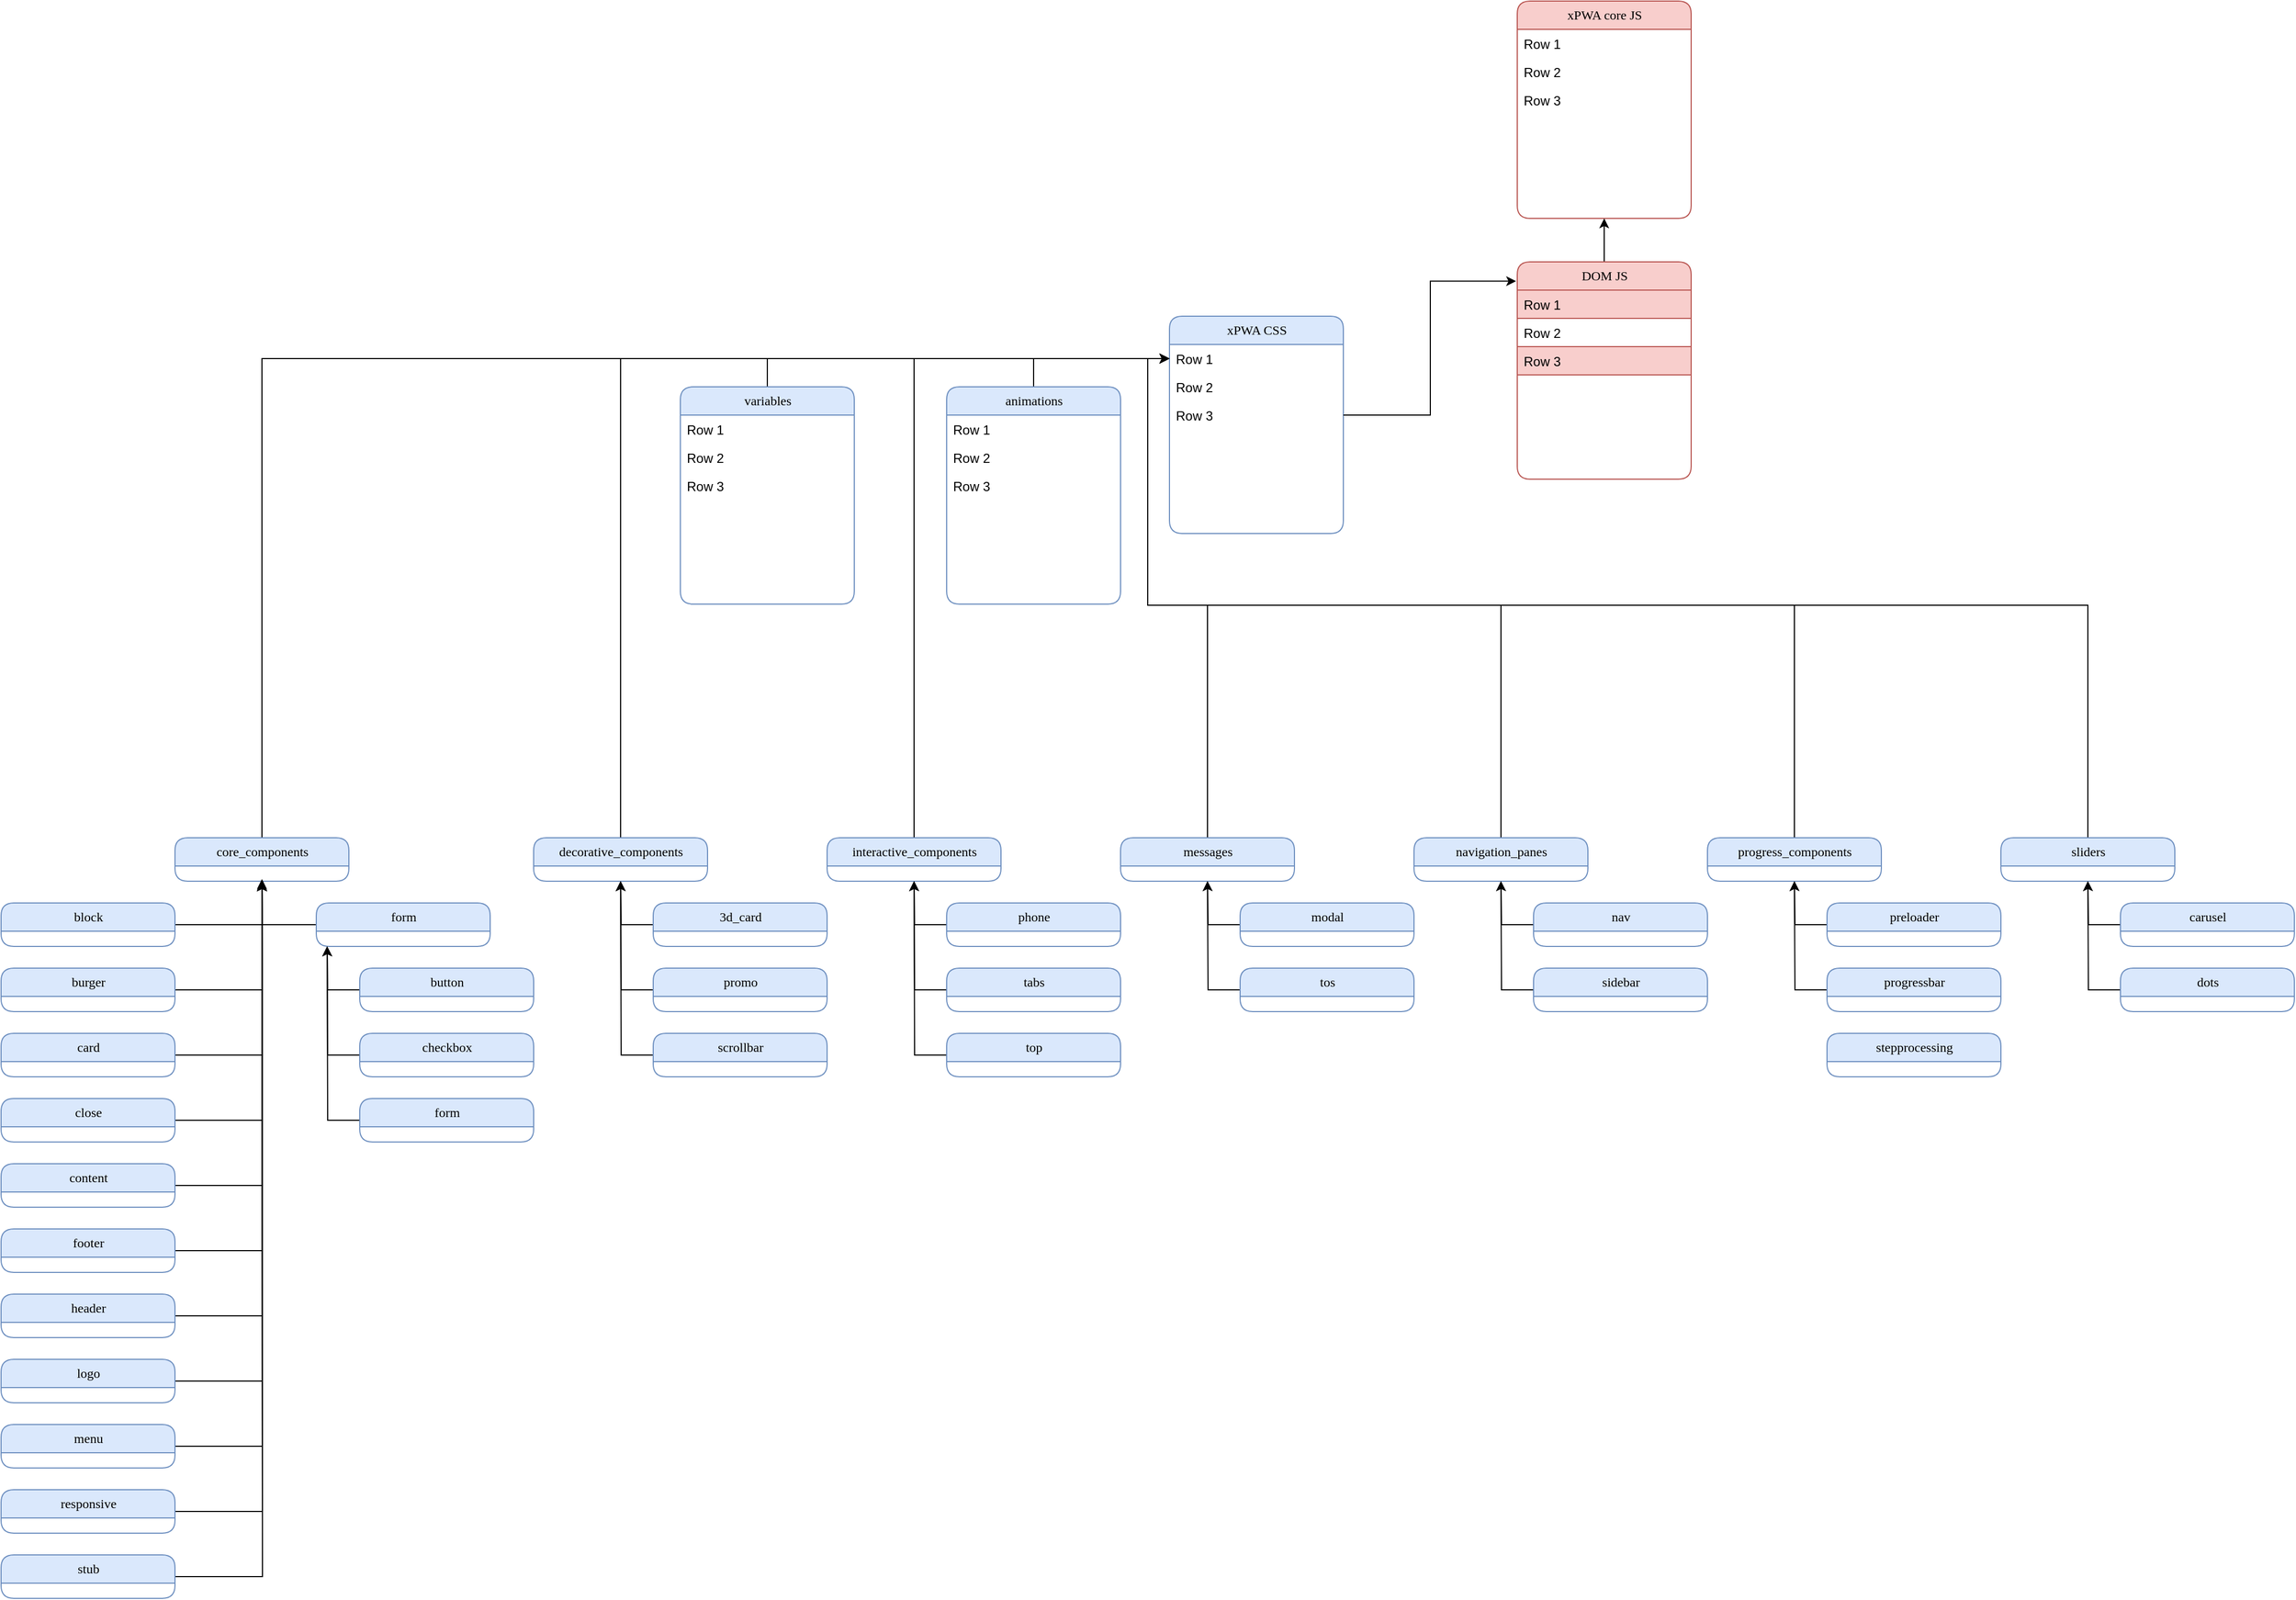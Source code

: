 <mxfile version="22.1.11" type="device">
  <diagram name="Page-1" id="b520641d-4fe3-3701-9064-5fc419738815">
    <mxGraphModel dx="2835" dy="951" grid="1" gridSize="10" guides="1" tooltips="1" connect="1" arrows="1" fold="1" page="1" pageScale="1" pageWidth="1100" pageHeight="850" background="none" math="0" shadow="0">
      <root>
        <mxCell id="0" />
        <mxCell id="1" parent="0" />
        <mxCell id="21ea969265ad0168-6" value="xPWA core JS" style="swimlane;html=1;fontStyle=0;childLayout=stackLayout;horizontal=1;startSize=26;fillColor=#f8cecc;horizontalStack=0;resizeParent=1;resizeLast=0;collapsible=1;marginBottom=0;swimlaneFillColor=#ffffff;align=center;rounded=1;shadow=0;comic=0;labelBackgroundColor=none;strokeWidth=1;fontFamily=Verdana;fontSize=12;strokeColor=#b85450;" parent="1" vertex="1">
          <mxGeometry x="600" y="70" width="160" height="200" as="geometry">
            <mxRectangle x="590" y="80" width="120" height="30" as="alternateBounds" />
          </mxGeometry>
        </mxCell>
        <mxCell id="21ea969265ad0168-7" value="Row 1" style="text;html=1;strokeColor=none;fillColor=none;spacingLeft=4;spacingRight=4;whiteSpace=wrap;overflow=hidden;rotatable=0;points=[[0,0.5],[1,0.5]];portConstraint=eastwest;" parent="21ea969265ad0168-6" vertex="1">
          <mxGeometry y="26" width="160" height="26" as="geometry" />
        </mxCell>
        <mxCell id="21ea969265ad0168-8" value="Row 2" style="text;html=1;strokeColor=none;fillColor=none;spacingLeft=4;spacingRight=4;whiteSpace=wrap;overflow=hidden;rotatable=0;points=[[0,0.5],[1,0.5]];portConstraint=eastwest;" parent="21ea969265ad0168-6" vertex="1">
          <mxGeometry y="52" width="160" height="26" as="geometry" />
        </mxCell>
        <mxCell id="21ea969265ad0168-9" value="Row 3" style="text;html=1;strokeColor=none;fillColor=none;spacingLeft=4;spacingRight=4;whiteSpace=wrap;overflow=hidden;rotatable=0;points=[[0,0.5],[1,0.5]];portConstraint=eastwest;" parent="21ea969265ad0168-6" vertex="1">
          <mxGeometry y="78" width="160" height="26" as="geometry" />
        </mxCell>
        <mxCell id="uAturgMMtawGqdtYBLZs-5" style="edgeStyle=orthogonalEdgeStyle;rounded=0;orthogonalLoop=1;jettySize=auto;html=1;entryX=0.5;entryY=1;entryDx=0;entryDy=0;" edge="1" parent="1" source="uAturgMMtawGqdtYBLZs-1" target="21ea969265ad0168-6">
          <mxGeometry relative="1" as="geometry" />
        </mxCell>
        <mxCell id="uAturgMMtawGqdtYBLZs-1" value="DOM JS" style="swimlane;html=1;fontStyle=0;childLayout=stackLayout;horizontal=1;startSize=26;fillColor=#f8cecc;horizontalStack=0;resizeParent=1;resizeLast=0;collapsible=1;marginBottom=0;swimlaneFillColor=#ffffff;align=center;rounded=1;shadow=0;comic=0;labelBackgroundColor=none;strokeWidth=1;fontFamily=Verdana;fontSize=12;strokeColor=#b85450;" vertex="1" parent="1">
          <mxGeometry x="600" y="310" width="160" height="200" as="geometry">
            <mxRectangle x="590" y="80" width="120" height="30" as="alternateBounds" />
          </mxGeometry>
        </mxCell>
        <mxCell id="uAturgMMtawGqdtYBLZs-2" value="Row 1" style="text;html=1;strokeColor=#b85450;fillColor=#f8cecc;spacingLeft=4;spacingRight=4;whiteSpace=wrap;overflow=hidden;rotatable=0;points=[[0,0.5],[1,0.5]];portConstraint=eastwest;" vertex="1" parent="uAturgMMtawGqdtYBLZs-1">
          <mxGeometry y="26" width="160" height="26" as="geometry" />
        </mxCell>
        <mxCell id="uAturgMMtawGqdtYBLZs-3" value="Row 2" style="text;html=1;strokeColor=none;fillColor=none;spacingLeft=4;spacingRight=4;whiteSpace=wrap;overflow=hidden;rotatable=0;points=[[0,0.5],[1,0.5]];portConstraint=eastwest;" vertex="1" parent="uAturgMMtawGqdtYBLZs-1">
          <mxGeometry y="52" width="160" height="26" as="geometry" />
        </mxCell>
        <mxCell id="uAturgMMtawGqdtYBLZs-4" value="Row 3" style="text;html=1;strokeColor=#b85450;fillColor=#f8cecc;spacingLeft=4;spacingRight=4;whiteSpace=wrap;overflow=hidden;rotatable=0;points=[[0,0.5],[1,0.5]];portConstraint=eastwest;" vertex="1" parent="uAturgMMtawGqdtYBLZs-1">
          <mxGeometry y="78" width="160" height="26" as="geometry" />
        </mxCell>
        <mxCell id="uAturgMMtawGqdtYBLZs-6" value="xPWA CSS" style="swimlane;html=1;fontStyle=0;childLayout=stackLayout;horizontal=1;startSize=26;fillColor=#dae8fc;horizontalStack=0;resizeParent=1;resizeLast=0;collapsible=1;marginBottom=0;swimlaneFillColor=#ffffff;align=center;rounded=1;shadow=0;comic=0;labelBackgroundColor=none;strokeWidth=1;fontFamily=Verdana;fontSize=12;strokeColor=#6c8ebf;" vertex="1" parent="1">
          <mxGeometry x="280" y="360" width="160" height="200" as="geometry">
            <mxRectangle x="590" y="80" width="120" height="30" as="alternateBounds" />
          </mxGeometry>
        </mxCell>
        <mxCell id="uAturgMMtawGqdtYBLZs-7" value="Row 1" style="text;html=1;strokeColor=none;fillColor=none;spacingLeft=4;spacingRight=4;whiteSpace=wrap;overflow=hidden;rotatable=0;points=[[0,0.5],[1,0.5]];portConstraint=eastwest;" vertex="1" parent="uAturgMMtawGqdtYBLZs-6">
          <mxGeometry y="26" width="160" height="26" as="geometry" />
        </mxCell>
        <mxCell id="uAturgMMtawGqdtYBLZs-8" value="Row 2" style="text;html=1;strokeColor=none;fillColor=none;spacingLeft=4;spacingRight=4;whiteSpace=wrap;overflow=hidden;rotatable=0;points=[[0,0.5],[1,0.5]];portConstraint=eastwest;" vertex="1" parent="uAturgMMtawGqdtYBLZs-6">
          <mxGeometry y="52" width="160" height="26" as="geometry" />
        </mxCell>
        <mxCell id="uAturgMMtawGqdtYBLZs-9" value="Row 3" style="text;html=1;strokeColor=none;fillColor=none;spacingLeft=4;spacingRight=4;whiteSpace=wrap;overflow=hidden;rotatable=0;points=[[0,0.5],[1,0.5]];portConstraint=eastwest;" vertex="1" parent="uAturgMMtawGqdtYBLZs-6">
          <mxGeometry y="78" width="160" height="26" as="geometry" />
        </mxCell>
        <mxCell id="uAturgMMtawGqdtYBLZs-57" style="edgeStyle=orthogonalEdgeStyle;rounded=0;orthogonalLoop=1;jettySize=auto;html=1;entryX=0;entryY=0.5;entryDx=0;entryDy=0;" edge="1" parent="1" source="uAturgMMtawGqdtYBLZs-10" target="uAturgMMtawGqdtYBLZs-7">
          <mxGeometry relative="1" as="geometry" />
        </mxCell>
        <mxCell id="uAturgMMtawGqdtYBLZs-10" value="animations" style="swimlane;html=1;fontStyle=0;childLayout=stackLayout;horizontal=1;startSize=26;fillColor=#dae8fc;horizontalStack=0;resizeParent=1;resizeLast=0;collapsible=1;marginBottom=0;swimlaneFillColor=#ffffff;align=center;rounded=1;shadow=0;comic=0;labelBackgroundColor=none;strokeWidth=1;fontFamily=Verdana;fontSize=12;strokeColor=#6c8ebf;" vertex="1" parent="1">
          <mxGeometry x="75" y="425" width="160" height="200" as="geometry">
            <mxRectangle x="590" y="80" width="120" height="30" as="alternateBounds" />
          </mxGeometry>
        </mxCell>
        <mxCell id="uAturgMMtawGqdtYBLZs-11" value="Row 1" style="text;html=1;strokeColor=none;fillColor=none;spacingLeft=4;spacingRight=4;whiteSpace=wrap;overflow=hidden;rotatable=0;points=[[0,0.5],[1,0.5]];portConstraint=eastwest;" vertex="1" parent="uAturgMMtawGqdtYBLZs-10">
          <mxGeometry y="26" width="160" height="26" as="geometry" />
        </mxCell>
        <mxCell id="uAturgMMtawGqdtYBLZs-12" value="Row 2" style="text;html=1;strokeColor=none;fillColor=none;spacingLeft=4;spacingRight=4;whiteSpace=wrap;overflow=hidden;rotatable=0;points=[[0,0.5],[1,0.5]];portConstraint=eastwest;" vertex="1" parent="uAturgMMtawGqdtYBLZs-10">
          <mxGeometry y="52" width="160" height="26" as="geometry" />
        </mxCell>
        <mxCell id="uAturgMMtawGqdtYBLZs-13" value="Row 3" style="text;html=1;strokeColor=none;fillColor=none;spacingLeft=4;spacingRight=4;whiteSpace=wrap;overflow=hidden;rotatable=0;points=[[0,0.5],[1,0.5]];portConstraint=eastwest;" vertex="1" parent="uAturgMMtawGqdtYBLZs-10">
          <mxGeometry y="78" width="160" height="26" as="geometry" />
        </mxCell>
        <mxCell id="uAturgMMtawGqdtYBLZs-58" style="edgeStyle=orthogonalEdgeStyle;rounded=0;orthogonalLoop=1;jettySize=auto;html=1;" edge="1" parent="1" source="uAturgMMtawGqdtYBLZs-14" target="uAturgMMtawGqdtYBLZs-7">
          <mxGeometry relative="1" as="geometry" />
        </mxCell>
        <mxCell id="uAturgMMtawGqdtYBLZs-14" value="variables" style="swimlane;html=1;fontStyle=0;childLayout=stackLayout;horizontal=1;startSize=26;fillColor=#dae8fc;horizontalStack=0;resizeParent=1;resizeLast=0;collapsible=1;marginBottom=0;swimlaneFillColor=#ffffff;align=center;rounded=1;shadow=0;comic=0;labelBackgroundColor=none;strokeWidth=1;fontFamily=Verdana;fontSize=12;strokeColor=#6c8ebf;" vertex="1" parent="1">
          <mxGeometry x="-170" y="425" width="160" height="200" as="geometry">
            <mxRectangle x="590" y="80" width="120" height="30" as="alternateBounds" />
          </mxGeometry>
        </mxCell>
        <mxCell id="uAturgMMtawGqdtYBLZs-15" value="Row 1" style="text;html=1;strokeColor=none;fillColor=none;spacingLeft=4;spacingRight=4;whiteSpace=wrap;overflow=hidden;rotatable=0;points=[[0,0.5],[1,0.5]];portConstraint=eastwest;" vertex="1" parent="uAturgMMtawGqdtYBLZs-14">
          <mxGeometry y="26" width="160" height="26" as="geometry" />
        </mxCell>
        <mxCell id="uAturgMMtawGqdtYBLZs-16" value="Row 2" style="text;html=1;strokeColor=none;fillColor=none;spacingLeft=4;spacingRight=4;whiteSpace=wrap;overflow=hidden;rotatable=0;points=[[0,0.5],[1,0.5]];portConstraint=eastwest;" vertex="1" parent="uAturgMMtawGqdtYBLZs-14">
          <mxGeometry y="52" width="160" height="26" as="geometry" />
        </mxCell>
        <mxCell id="uAturgMMtawGqdtYBLZs-17" value="Row 3" style="text;html=1;strokeColor=none;fillColor=none;spacingLeft=4;spacingRight=4;whiteSpace=wrap;overflow=hidden;rotatable=0;points=[[0,0.5],[1,0.5]];portConstraint=eastwest;" vertex="1" parent="uAturgMMtawGqdtYBLZs-14">
          <mxGeometry y="78" width="160" height="26" as="geometry" />
        </mxCell>
        <mxCell id="uAturgMMtawGqdtYBLZs-72" style="edgeStyle=orthogonalEdgeStyle;rounded=0;orthogonalLoop=1;jettySize=auto;html=1;entryX=0;entryY=0.5;entryDx=0;entryDy=0;" edge="1" parent="1" source="uAturgMMtawGqdtYBLZs-18" target="uAturgMMtawGqdtYBLZs-7">
          <mxGeometry relative="1" as="geometry" />
        </mxCell>
        <mxCell id="uAturgMMtawGqdtYBLZs-18" value="core_components" style="swimlane;html=1;fontStyle=0;childLayout=stackLayout;horizontal=1;startSize=26;fillColor=#dae8fc;horizontalStack=0;resizeParent=1;resizeLast=0;collapsible=1;marginBottom=0;swimlaneFillColor=#ffffff;align=center;rounded=1;shadow=0;comic=0;labelBackgroundColor=none;strokeWidth=1;fontFamily=Verdana;fontSize=12;strokeColor=#6c8ebf;" vertex="1" parent="1">
          <mxGeometry x="-635" y="840" width="160" height="40" as="geometry">
            <mxRectangle x="590" y="80" width="120" height="30" as="alternateBounds" />
          </mxGeometry>
        </mxCell>
        <mxCell id="uAturgMMtawGqdtYBLZs-39" style="edgeStyle=orthogonalEdgeStyle;rounded=0;orthogonalLoop=1;jettySize=auto;html=1;" edge="1" parent="1" source="uAturgMMtawGqdtYBLZs-22">
          <mxGeometry relative="1" as="geometry">
            <mxPoint x="-555" y="880" as="targetPoint" />
          </mxGeometry>
        </mxCell>
        <mxCell id="uAturgMMtawGqdtYBLZs-22" value="block" style="swimlane;html=1;fontStyle=0;childLayout=stackLayout;horizontal=1;startSize=26;fillColor=#dae8fc;horizontalStack=0;resizeParent=1;resizeLast=0;collapsible=1;marginBottom=0;swimlaneFillColor=#ffffff;align=center;rounded=1;shadow=0;comic=0;labelBackgroundColor=none;strokeWidth=1;fontFamily=Verdana;fontSize=12;strokeColor=#6c8ebf;" vertex="1" parent="1">
          <mxGeometry x="-795" y="900" width="160" height="40" as="geometry">
            <mxRectangle x="590" y="80" width="120" height="30" as="alternateBounds" />
          </mxGeometry>
        </mxCell>
        <mxCell id="uAturgMMtawGqdtYBLZs-40" style="edgeStyle=orthogonalEdgeStyle;rounded=0;orthogonalLoop=1;jettySize=auto;html=1;" edge="1" parent="1" source="uAturgMMtawGqdtYBLZs-23">
          <mxGeometry relative="1" as="geometry">
            <mxPoint x="-555" y="880" as="targetPoint" />
          </mxGeometry>
        </mxCell>
        <mxCell id="uAturgMMtawGqdtYBLZs-23" value="burger" style="swimlane;html=1;fontStyle=0;childLayout=stackLayout;horizontal=1;startSize=26;fillColor=#dae8fc;horizontalStack=0;resizeParent=1;resizeLast=0;collapsible=1;marginBottom=0;swimlaneFillColor=#ffffff;align=center;rounded=1;shadow=0;comic=0;labelBackgroundColor=none;strokeWidth=1;fontFamily=Verdana;fontSize=12;strokeColor=#6c8ebf;" vertex="1" parent="1">
          <mxGeometry x="-795" y="960" width="160" height="40" as="geometry">
            <mxRectangle x="590" y="80" width="120" height="30" as="alternateBounds" />
          </mxGeometry>
        </mxCell>
        <mxCell id="uAturgMMtawGqdtYBLZs-41" style="edgeStyle=orthogonalEdgeStyle;rounded=0;orthogonalLoop=1;jettySize=auto;html=1;" edge="1" parent="1" source="uAturgMMtawGqdtYBLZs-24">
          <mxGeometry relative="1" as="geometry">
            <mxPoint x="-555" y="880" as="targetPoint" />
          </mxGeometry>
        </mxCell>
        <mxCell id="uAturgMMtawGqdtYBLZs-24" value="card" style="swimlane;html=1;fontStyle=0;childLayout=stackLayout;horizontal=1;startSize=26;fillColor=#dae8fc;horizontalStack=0;resizeParent=1;resizeLast=0;collapsible=1;marginBottom=0;swimlaneFillColor=#ffffff;align=center;rounded=1;shadow=0;comic=0;labelBackgroundColor=none;strokeWidth=1;fontFamily=Verdana;fontSize=12;strokeColor=#6c8ebf;" vertex="1" parent="1">
          <mxGeometry x="-795" y="1020" width="160" height="40" as="geometry">
            <mxRectangle x="590" y="80" width="120" height="30" as="alternateBounds" />
          </mxGeometry>
        </mxCell>
        <mxCell id="uAturgMMtawGqdtYBLZs-42" style="edgeStyle=orthogonalEdgeStyle;rounded=0;orthogonalLoop=1;jettySize=auto;html=1;" edge="1" parent="1" source="uAturgMMtawGqdtYBLZs-25">
          <mxGeometry relative="1" as="geometry">
            <mxPoint x="-555" y="880" as="targetPoint" />
          </mxGeometry>
        </mxCell>
        <mxCell id="uAturgMMtawGqdtYBLZs-25" value="close" style="swimlane;html=1;fontStyle=0;childLayout=stackLayout;horizontal=1;startSize=26;fillColor=#dae8fc;horizontalStack=0;resizeParent=1;resizeLast=0;collapsible=1;marginBottom=0;swimlaneFillColor=#ffffff;align=center;rounded=1;shadow=0;comic=0;labelBackgroundColor=none;strokeWidth=1;fontFamily=Verdana;fontSize=12;strokeColor=#6c8ebf;" vertex="1" parent="1">
          <mxGeometry x="-795" y="1080" width="160" height="40" as="geometry">
            <mxRectangle x="590" y="80" width="120" height="30" as="alternateBounds" />
          </mxGeometry>
        </mxCell>
        <mxCell id="uAturgMMtawGqdtYBLZs-49" style="edgeStyle=orthogonalEdgeStyle;rounded=0;orthogonalLoop=1;jettySize=auto;html=1;" edge="1" parent="1" source="uAturgMMtawGqdtYBLZs-26">
          <mxGeometry relative="1" as="geometry">
            <mxPoint x="-555" y="880" as="targetPoint" />
          </mxGeometry>
        </mxCell>
        <mxCell id="uAturgMMtawGqdtYBLZs-26" value="content" style="swimlane;html=1;fontStyle=0;childLayout=stackLayout;horizontal=1;startSize=26;fillColor=#dae8fc;horizontalStack=0;resizeParent=1;resizeLast=0;collapsible=1;marginBottom=0;swimlaneFillColor=#ffffff;align=center;rounded=1;shadow=0;comic=0;labelBackgroundColor=none;strokeWidth=1;fontFamily=Verdana;fontSize=12;strokeColor=#6c8ebf;" vertex="1" parent="1">
          <mxGeometry x="-795" y="1140" width="160" height="40" as="geometry">
            <mxRectangle x="590" y="80" width="120" height="30" as="alternateBounds" />
          </mxGeometry>
        </mxCell>
        <mxCell id="uAturgMMtawGqdtYBLZs-50" style="edgeStyle=orthogonalEdgeStyle;rounded=0;orthogonalLoop=1;jettySize=auto;html=1;" edge="1" parent="1" source="uAturgMMtawGqdtYBLZs-27">
          <mxGeometry relative="1" as="geometry">
            <mxPoint x="-555" y="880" as="targetPoint" />
          </mxGeometry>
        </mxCell>
        <mxCell id="uAturgMMtawGqdtYBLZs-27" value="footer" style="swimlane;html=1;fontStyle=0;childLayout=stackLayout;horizontal=1;startSize=26;fillColor=#dae8fc;horizontalStack=0;resizeParent=1;resizeLast=0;collapsible=1;marginBottom=0;swimlaneFillColor=#ffffff;align=center;rounded=1;shadow=0;comic=0;labelBackgroundColor=none;strokeWidth=1;fontFamily=Verdana;fontSize=12;strokeColor=#6c8ebf;" vertex="1" parent="1">
          <mxGeometry x="-795" y="1200" width="160" height="40" as="geometry">
            <mxRectangle x="590" y="80" width="120" height="30" as="alternateBounds" />
          </mxGeometry>
        </mxCell>
        <mxCell id="uAturgMMtawGqdtYBLZs-51" style="edgeStyle=orthogonalEdgeStyle;rounded=0;orthogonalLoop=1;jettySize=auto;html=1;" edge="1" parent="1" source="uAturgMMtawGqdtYBLZs-28">
          <mxGeometry relative="1" as="geometry">
            <mxPoint x="-555" y="880" as="targetPoint" />
          </mxGeometry>
        </mxCell>
        <mxCell id="uAturgMMtawGqdtYBLZs-28" value="header" style="swimlane;html=1;fontStyle=0;childLayout=stackLayout;horizontal=1;startSize=26;fillColor=#dae8fc;horizontalStack=0;resizeParent=1;resizeLast=0;collapsible=1;marginBottom=0;swimlaneFillColor=#ffffff;align=center;rounded=1;shadow=0;comic=0;labelBackgroundColor=none;strokeWidth=1;fontFamily=Verdana;fontSize=12;strokeColor=#6c8ebf;" vertex="1" parent="1">
          <mxGeometry x="-795" y="1260" width="160" height="40" as="geometry">
            <mxRectangle x="590" y="80" width="120" height="30" as="alternateBounds" />
          </mxGeometry>
        </mxCell>
        <mxCell id="uAturgMMtawGqdtYBLZs-52" style="edgeStyle=orthogonalEdgeStyle;rounded=0;orthogonalLoop=1;jettySize=auto;html=1;" edge="1" parent="1" source="uAturgMMtawGqdtYBLZs-29">
          <mxGeometry relative="1" as="geometry">
            <mxPoint x="-555" y="879" as="targetPoint" />
          </mxGeometry>
        </mxCell>
        <mxCell id="uAturgMMtawGqdtYBLZs-29" value="logo" style="swimlane;html=1;fontStyle=0;childLayout=stackLayout;horizontal=1;startSize=26;fillColor=#dae8fc;horizontalStack=0;resizeParent=1;resizeLast=0;collapsible=1;marginBottom=0;swimlaneFillColor=#ffffff;align=center;rounded=1;shadow=0;comic=0;labelBackgroundColor=none;strokeWidth=1;fontFamily=Verdana;fontSize=12;strokeColor=#6c8ebf;" vertex="1" parent="1">
          <mxGeometry x="-795" y="1320" width="160" height="40" as="geometry">
            <mxRectangle x="590" y="80" width="120" height="30" as="alternateBounds" />
          </mxGeometry>
        </mxCell>
        <mxCell id="uAturgMMtawGqdtYBLZs-53" style="edgeStyle=orthogonalEdgeStyle;rounded=0;orthogonalLoop=1;jettySize=auto;html=1;" edge="1" parent="1" source="uAturgMMtawGqdtYBLZs-30">
          <mxGeometry relative="1" as="geometry">
            <mxPoint x="-555" y="880" as="targetPoint" />
          </mxGeometry>
        </mxCell>
        <mxCell id="uAturgMMtawGqdtYBLZs-30" value="menu" style="swimlane;html=1;fontStyle=0;childLayout=stackLayout;horizontal=1;startSize=26;fillColor=#dae8fc;horizontalStack=0;resizeParent=1;resizeLast=0;collapsible=1;marginBottom=0;swimlaneFillColor=#ffffff;align=center;rounded=1;shadow=0;comic=0;labelBackgroundColor=none;strokeWidth=1;fontFamily=Verdana;fontSize=12;strokeColor=#6c8ebf;" vertex="1" parent="1">
          <mxGeometry x="-795" y="1380" width="160" height="40" as="geometry">
            <mxRectangle x="590" y="80" width="120" height="30" as="alternateBounds" />
          </mxGeometry>
        </mxCell>
        <mxCell id="uAturgMMtawGqdtYBLZs-54" style="edgeStyle=orthogonalEdgeStyle;rounded=0;orthogonalLoop=1;jettySize=auto;html=1;" edge="1" parent="1" source="uAturgMMtawGqdtYBLZs-31">
          <mxGeometry relative="1" as="geometry">
            <mxPoint x="-555" y="880" as="targetPoint" />
          </mxGeometry>
        </mxCell>
        <mxCell id="uAturgMMtawGqdtYBLZs-31" value="responsive" style="swimlane;html=1;fontStyle=0;childLayout=stackLayout;horizontal=1;startSize=26;fillColor=#dae8fc;horizontalStack=0;resizeParent=1;resizeLast=0;collapsible=1;marginBottom=0;swimlaneFillColor=#ffffff;align=center;rounded=1;shadow=0;comic=0;labelBackgroundColor=none;strokeWidth=1;fontFamily=Verdana;fontSize=12;strokeColor=#6c8ebf;" vertex="1" parent="1">
          <mxGeometry x="-795" y="1440" width="160" height="40" as="geometry">
            <mxRectangle x="590" y="80" width="120" height="30" as="alternateBounds" />
          </mxGeometry>
        </mxCell>
        <mxCell id="uAturgMMtawGqdtYBLZs-55" style="edgeStyle=orthogonalEdgeStyle;rounded=0;orthogonalLoop=1;jettySize=auto;html=1;" edge="1" parent="1" source="uAturgMMtawGqdtYBLZs-32">
          <mxGeometry relative="1" as="geometry">
            <mxPoint x="-555" y="878" as="targetPoint" />
          </mxGeometry>
        </mxCell>
        <mxCell id="uAturgMMtawGqdtYBLZs-32" value="stub" style="swimlane;html=1;fontStyle=0;childLayout=stackLayout;horizontal=1;startSize=26;fillColor=#dae8fc;horizontalStack=0;resizeParent=1;resizeLast=0;collapsible=1;marginBottom=0;swimlaneFillColor=#ffffff;align=center;rounded=1;shadow=0;comic=0;labelBackgroundColor=none;strokeWidth=1;fontFamily=Verdana;fontSize=12;strokeColor=#6c8ebf;" vertex="1" parent="1">
          <mxGeometry x="-795" y="1500" width="160" height="40" as="geometry">
            <mxRectangle x="590" y="80" width="120" height="30" as="alternateBounds" />
          </mxGeometry>
        </mxCell>
        <mxCell id="uAturgMMtawGqdtYBLZs-64" style="edgeStyle=orthogonalEdgeStyle;rounded=0;orthogonalLoop=1;jettySize=auto;html=1;" edge="1" parent="1" source="uAturgMMtawGqdtYBLZs-59">
          <mxGeometry relative="1" as="geometry">
            <mxPoint x="-555" y="880" as="targetPoint" />
          </mxGeometry>
        </mxCell>
        <mxCell id="uAturgMMtawGqdtYBLZs-59" value="form" style="swimlane;html=1;fontStyle=0;childLayout=stackLayout;horizontal=1;startSize=26;fillColor=#dae8fc;horizontalStack=0;resizeParent=1;resizeLast=0;collapsible=1;marginBottom=0;swimlaneFillColor=#ffffff;align=center;rounded=1;shadow=0;comic=0;labelBackgroundColor=none;strokeWidth=1;fontFamily=Verdana;fontSize=12;strokeColor=#6c8ebf;" vertex="1" parent="1">
          <mxGeometry x="-505" y="900" width="160" height="40" as="geometry">
            <mxRectangle x="590" y="80" width="120" height="30" as="alternateBounds" />
          </mxGeometry>
        </mxCell>
        <mxCell id="uAturgMMtawGqdtYBLZs-68" style="edgeStyle=orthogonalEdgeStyle;rounded=0;orthogonalLoop=1;jettySize=auto;html=1;" edge="1" parent="1" source="uAturgMMtawGqdtYBLZs-60">
          <mxGeometry relative="1" as="geometry">
            <mxPoint x="-495" y="940" as="targetPoint" />
          </mxGeometry>
        </mxCell>
        <mxCell id="uAturgMMtawGqdtYBLZs-60" value="button" style="swimlane;html=1;fontStyle=0;childLayout=stackLayout;horizontal=1;startSize=26;fillColor=#dae8fc;horizontalStack=0;resizeParent=1;resizeLast=0;collapsible=1;marginBottom=0;swimlaneFillColor=#ffffff;align=center;rounded=1;shadow=0;comic=0;labelBackgroundColor=none;strokeWidth=1;fontFamily=Verdana;fontSize=12;strokeColor=#6c8ebf;" vertex="1" parent="1">
          <mxGeometry x="-465" y="960" width="160" height="40" as="geometry">
            <mxRectangle x="590" y="80" width="120" height="30" as="alternateBounds" />
          </mxGeometry>
        </mxCell>
        <mxCell id="uAturgMMtawGqdtYBLZs-69" style="edgeStyle=orthogonalEdgeStyle;rounded=0;orthogonalLoop=1;jettySize=auto;html=1;" edge="1" parent="1" source="uAturgMMtawGqdtYBLZs-61">
          <mxGeometry relative="1" as="geometry">
            <mxPoint x="-495" y="940" as="targetPoint" />
          </mxGeometry>
        </mxCell>
        <mxCell id="uAturgMMtawGqdtYBLZs-61" value="checkbox" style="swimlane;html=1;fontStyle=0;childLayout=stackLayout;horizontal=1;startSize=26;fillColor=#dae8fc;horizontalStack=0;resizeParent=1;resizeLast=0;collapsible=1;marginBottom=0;swimlaneFillColor=#ffffff;align=center;rounded=1;shadow=0;comic=0;labelBackgroundColor=none;strokeWidth=1;fontFamily=Verdana;fontSize=12;strokeColor=#6c8ebf;" vertex="1" parent="1">
          <mxGeometry x="-465" y="1020" width="160" height="40" as="geometry">
            <mxRectangle x="590" y="80" width="120" height="30" as="alternateBounds" />
          </mxGeometry>
        </mxCell>
        <mxCell id="uAturgMMtawGqdtYBLZs-70" style="edgeStyle=orthogonalEdgeStyle;rounded=0;orthogonalLoop=1;jettySize=auto;html=1;" edge="1" parent="1" source="uAturgMMtawGqdtYBLZs-62">
          <mxGeometry relative="1" as="geometry">
            <mxPoint x="-495" y="940" as="targetPoint" />
          </mxGeometry>
        </mxCell>
        <mxCell id="uAturgMMtawGqdtYBLZs-62" value="form" style="swimlane;html=1;fontStyle=0;childLayout=stackLayout;horizontal=1;startSize=26;fillColor=#dae8fc;horizontalStack=0;resizeParent=1;resizeLast=0;collapsible=1;marginBottom=0;swimlaneFillColor=#ffffff;align=center;rounded=1;shadow=0;comic=0;labelBackgroundColor=none;strokeWidth=1;fontFamily=Verdana;fontSize=12;strokeColor=#6c8ebf;" vertex="1" parent="1">
          <mxGeometry x="-465" y="1080" width="160" height="40" as="geometry">
            <mxRectangle x="590" y="80" width="120" height="30" as="alternateBounds" />
          </mxGeometry>
        </mxCell>
        <mxCell id="uAturgMMtawGqdtYBLZs-71" style="edgeStyle=orthogonalEdgeStyle;rounded=0;orthogonalLoop=1;jettySize=auto;html=1;entryX=-0.007;entryY=0.089;entryDx=0;entryDy=0;entryPerimeter=0;" edge="1" parent="1" source="uAturgMMtawGqdtYBLZs-9" target="uAturgMMtawGqdtYBLZs-1">
          <mxGeometry relative="1" as="geometry" />
        </mxCell>
        <mxCell id="uAturgMMtawGqdtYBLZs-119" style="edgeStyle=orthogonalEdgeStyle;rounded=0;orthogonalLoop=1;jettySize=auto;html=1;entryX=0;entryY=0.5;entryDx=0;entryDy=0;" edge="1" parent="1" source="uAturgMMtawGqdtYBLZs-73" target="uAturgMMtawGqdtYBLZs-7">
          <mxGeometry relative="1" as="geometry" />
        </mxCell>
        <mxCell id="uAturgMMtawGqdtYBLZs-73" value="decorative_components" style="swimlane;html=1;fontStyle=0;childLayout=stackLayout;horizontal=1;startSize=26;fillColor=#dae8fc;horizontalStack=0;resizeParent=1;resizeLast=0;collapsible=1;marginBottom=0;swimlaneFillColor=#ffffff;align=center;rounded=1;shadow=0;comic=0;labelBackgroundColor=none;strokeWidth=1;fontFamily=Verdana;fontSize=12;strokeColor=#6c8ebf;" vertex="1" parent="1">
          <mxGeometry x="-305" y="840" width="160" height="40" as="geometry">
            <mxRectangle x="590" y="80" width="120" height="30" as="alternateBounds" />
          </mxGeometry>
        </mxCell>
        <mxCell id="uAturgMMtawGqdtYBLZs-80" style="edgeStyle=orthogonalEdgeStyle;rounded=0;orthogonalLoop=1;jettySize=auto;html=1;" edge="1" parent="1" source="uAturgMMtawGqdtYBLZs-81">
          <mxGeometry relative="1" as="geometry">
            <mxPoint x="-225" y="880" as="targetPoint" />
          </mxGeometry>
        </mxCell>
        <mxCell id="uAturgMMtawGqdtYBLZs-81" value="3d_card" style="swimlane;html=1;fontStyle=0;childLayout=stackLayout;horizontal=1;startSize=26;fillColor=#dae8fc;horizontalStack=0;resizeParent=1;resizeLast=0;collapsible=1;marginBottom=0;swimlaneFillColor=#ffffff;align=center;rounded=1;shadow=0;comic=0;labelBackgroundColor=none;strokeWidth=1;fontFamily=Verdana;fontSize=12;strokeColor=#6c8ebf;" vertex="1" parent="1">
          <mxGeometry x="-195" y="900" width="160" height="40" as="geometry">
            <mxRectangle x="590" y="80" width="120" height="30" as="alternateBounds" />
          </mxGeometry>
        </mxCell>
        <mxCell id="uAturgMMtawGqdtYBLZs-82" style="edgeStyle=orthogonalEdgeStyle;rounded=0;orthogonalLoop=1;jettySize=auto;html=1;" edge="1" parent="1" source="uAturgMMtawGqdtYBLZs-83">
          <mxGeometry relative="1" as="geometry">
            <mxPoint x="-225" y="880" as="targetPoint" />
          </mxGeometry>
        </mxCell>
        <mxCell id="uAturgMMtawGqdtYBLZs-83" value="promo" style="swimlane;html=1;fontStyle=0;childLayout=stackLayout;horizontal=1;startSize=26;fillColor=#dae8fc;horizontalStack=0;resizeParent=1;resizeLast=0;collapsible=1;marginBottom=0;swimlaneFillColor=#ffffff;align=center;rounded=1;shadow=0;comic=0;labelBackgroundColor=none;strokeWidth=1;fontFamily=Verdana;fontSize=12;strokeColor=#6c8ebf;" vertex="1" parent="1">
          <mxGeometry x="-195" y="960" width="160" height="40" as="geometry">
            <mxRectangle x="590" y="80" width="120" height="30" as="alternateBounds" />
          </mxGeometry>
        </mxCell>
        <mxCell id="uAturgMMtawGqdtYBLZs-84" style="edgeStyle=orthogonalEdgeStyle;rounded=0;orthogonalLoop=1;jettySize=auto;html=1;" edge="1" parent="1" source="uAturgMMtawGqdtYBLZs-85">
          <mxGeometry relative="1" as="geometry">
            <mxPoint x="-225" y="880" as="targetPoint" />
          </mxGeometry>
        </mxCell>
        <mxCell id="uAturgMMtawGqdtYBLZs-85" value="scrollbar" style="swimlane;html=1;fontStyle=0;childLayout=stackLayout;horizontal=1;startSize=26;fillColor=#dae8fc;horizontalStack=0;resizeParent=1;resizeLast=0;collapsible=1;marginBottom=0;swimlaneFillColor=#ffffff;align=center;rounded=1;shadow=0;comic=0;labelBackgroundColor=none;strokeWidth=1;fontFamily=Verdana;fontSize=12;strokeColor=#6c8ebf;" vertex="1" parent="1">
          <mxGeometry x="-195" y="1020" width="160" height="40" as="geometry">
            <mxRectangle x="590" y="80" width="120" height="30" as="alternateBounds" />
          </mxGeometry>
        </mxCell>
        <mxCell id="uAturgMMtawGqdtYBLZs-120" style="edgeStyle=orthogonalEdgeStyle;rounded=0;orthogonalLoop=1;jettySize=auto;html=1;entryX=0;entryY=0.5;entryDx=0;entryDy=0;" edge="1" parent="1" source="uAturgMMtawGqdtYBLZs-86" target="uAturgMMtawGqdtYBLZs-7">
          <mxGeometry relative="1" as="geometry" />
        </mxCell>
        <mxCell id="uAturgMMtawGqdtYBLZs-86" value="interactive_components" style="swimlane;html=1;fontStyle=0;childLayout=stackLayout;horizontal=1;startSize=26;fillColor=#dae8fc;horizontalStack=0;resizeParent=1;resizeLast=0;collapsible=1;marginBottom=0;swimlaneFillColor=#ffffff;align=center;rounded=1;shadow=0;comic=0;labelBackgroundColor=none;strokeWidth=1;fontFamily=Verdana;fontSize=12;strokeColor=#6c8ebf;" vertex="1" parent="1">
          <mxGeometry x="-35" y="840" width="160" height="40" as="geometry">
            <mxRectangle x="590" y="80" width="120" height="30" as="alternateBounds" />
          </mxGeometry>
        </mxCell>
        <mxCell id="uAturgMMtawGqdtYBLZs-87" style="edgeStyle=orthogonalEdgeStyle;rounded=0;orthogonalLoop=1;jettySize=auto;html=1;" edge="1" parent="1" source="uAturgMMtawGqdtYBLZs-88">
          <mxGeometry relative="1" as="geometry">
            <mxPoint x="45" y="880" as="targetPoint" />
          </mxGeometry>
        </mxCell>
        <mxCell id="uAturgMMtawGqdtYBLZs-88" value="phone" style="swimlane;html=1;fontStyle=0;childLayout=stackLayout;horizontal=1;startSize=26;fillColor=#dae8fc;horizontalStack=0;resizeParent=1;resizeLast=0;collapsible=1;marginBottom=0;swimlaneFillColor=#ffffff;align=center;rounded=1;shadow=0;comic=0;labelBackgroundColor=none;strokeWidth=1;fontFamily=Verdana;fontSize=12;strokeColor=#6c8ebf;" vertex="1" parent="1">
          <mxGeometry x="75" y="900" width="160" height="40" as="geometry">
            <mxRectangle x="590" y="80" width="120" height="30" as="alternateBounds" />
          </mxGeometry>
        </mxCell>
        <mxCell id="uAturgMMtawGqdtYBLZs-89" style="edgeStyle=orthogonalEdgeStyle;rounded=0;orthogonalLoop=1;jettySize=auto;html=1;" edge="1" parent="1" source="uAturgMMtawGqdtYBLZs-90">
          <mxGeometry relative="1" as="geometry">
            <mxPoint x="45" y="880" as="targetPoint" />
          </mxGeometry>
        </mxCell>
        <mxCell id="uAturgMMtawGqdtYBLZs-90" value="tabs" style="swimlane;html=1;fontStyle=0;childLayout=stackLayout;horizontal=1;startSize=26;fillColor=#dae8fc;horizontalStack=0;resizeParent=1;resizeLast=0;collapsible=1;marginBottom=0;swimlaneFillColor=#ffffff;align=center;rounded=1;shadow=0;comic=0;labelBackgroundColor=none;strokeWidth=1;fontFamily=Verdana;fontSize=12;strokeColor=#6c8ebf;" vertex="1" parent="1">
          <mxGeometry x="75" y="960" width="160" height="40" as="geometry">
            <mxRectangle x="590" y="80" width="120" height="30" as="alternateBounds" />
          </mxGeometry>
        </mxCell>
        <mxCell id="uAturgMMtawGqdtYBLZs-91" style="edgeStyle=orthogonalEdgeStyle;rounded=0;orthogonalLoop=1;jettySize=auto;html=1;" edge="1" parent="1" source="uAturgMMtawGqdtYBLZs-92">
          <mxGeometry relative="1" as="geometry">
            <mxPoint x="45" y="880" as="targetPoint" />
          </mxGeometry>
        </mxCell>
        <mxCell id="uAturgMMtawGqdtYBLZs-92" value="top" style="swimlane;html=1;fontStyle=0;childLayout=stackLayout;horizontal=1;startSize=26;fillColor=#dae8fc;horizontalStack=0;resizeParent=1;resizeLast=0;collapsible=1;marginBottom=0;swimlaneFillColor=#ffffff;align=center;rounded=1;shadow=0;comic=0;labelBackgroundColor=none;strokeWidth=1;fontFamily=Verdana;fontSize=12;strokeColor=#6c8ebf;" vertex="1" parent="1">
          <mxGeometry x="75" y="1020" width="160" height="40" as="geometry">
            <mxRectangle x="590" y="80" width="120" height="30" as="alternateBounds" />
          </mxGeometry>
        </mxCell>
        <mxCell id="uAturgMMtawGqdtYBLZs-127" style="edgeStyle=orthogonalEdgeStyle;rounded=0;orthogonalLoop=1;jettySize=auto;html=1;entryX=0;entryY=0.5;entryDx=0;entryDy=0;" edge="1" parent="1" source="uAturgMMtawGqdtYBLZs-93" target="uAturgMMtawGqdtYBLZs-7">
          <mxGeometry relative="1" as="geometry" />
        </mxCell>
        <mxCell id="uAturgMMtawGqdtYBLZs-93" value="messages" style="swimlane;html=1;fontStyle=0;childLayout=stackLayout;horizontal=1;startSize=26;fillColor=#dae8fc;horizontalStack=0;resizeParent=1;resizeLast=0;collapsible=1;marginBottom=0;swimlaneFillColor=#ffffff;align=center;rounded=1;shadow=0;comic=0;labelBackgroundColor=none;strokeWidth=1;fontFamily=Verdana;fontSize=12;strokeColor=#6c8ebf;" vertex="1" parent="1">
          <mxGeometry x="235" y="840" width="160" height="40" as="geometry">
            <mxRectangle x="590" y="80" width="120" height="30" as="alternateBounds" />
          </mxGeometry>
        </mxCell>
        <mxCell id="uAturgMMtawGqdtYBLZs-94" style="edgeStyle=orthogonalEdgeStyle;rounded=0;orthogonalLoop=1;jettySize=auto;html=1;" edge="1" parent="1" source="uAturgMMtawGqdtYBLZs-95">
          <mxGeometry relative="1" as="geometry">
            <mxPoint x="315" y="880" as="targetPoint" />
          </mxGeometry>
        </mxCell>
        <mxCell id="uAturgMMtawGqdtYBLZs-95" value="modal" style="swimlane;html=1;fontStyle=0;childLayout=stackLayout;horizontal=1;startSize=26;fillColor=#dae8fc;horizontalStack=0;resizeParent=1;resizeLast=0;collapsible=1;marginBottom=0;swimlaneFillColor=#ffffff;align=center;rounded=1;shadow=0;comic=0;labelBackgroundColor=none;strokeWidth=1;fontFamily=Verdana;fontSize=12;strokeColor=#6c8ebf;" vertex="1" parent="1">
          <mxGeometry x="345" y="900" width="160" height="40" as="geometry">
            <mxRectangle x="590" y="80" width="120" height="30" as="alternateBounds" />
          </mxGeometry>
        </mxCell>
        <mxCell id="uAturgMMtawGqdtYBLZs-96" style="edgeStyle=orthogonalEdgeStyle;rounded=0;orthogonalLoop=1;jettySize=auto;html=1;" edge="1" parent="1" source="uAturgMMtawGqdtYBLZs-97">
          <mxGeometry relative="1" as="geometry">
            <mxPoint x="315" y="880" as="targetPoint" />
          </mxGeometry>
        </mxCell>
        <mxCell id="uAturgMMtawGqdtYBLZs-97" value="tos" style="swimlane;html=1;fontStyle=0;childLayout=stackLayout;horizontal=1;startSize=26;fillColor=#dae8fc;horizontalStack=0;resizeParent=1;resizeLast=0;collapsible=1;marginBottom=0;swimlaneFillColor=#ffffff;align=center;rounded=1;shadow=0;comic=0;labelBackgroundColor=none;strokeWidth=1;fontFamily=Verdana;fontSize=12;strokeColor=#6c8ebf;" vertex="1" parent="1">
          <mxGeometry x="345" y="960" width="160" height="40" as="geometry">
            <mxRectangle x="590" y="80" width="120" height="30" as="alternateBounds" />
          </mxGeometry>
        </mxCell>
        <mxCell id="uAturgMMtawGqdtYBLZs-128" style="edgeStyle=orthogonalEdgeStyle;rounded=0;orthogonalLoop=1;jettySize=auto;html=1;entryX=0;entryY=0.5;entryDx=0;entryDy=0;" edge="1" parent="1" source="uAturgMMtawGqdtYBLZs-100" target="uAturgMMtawGqdtYBLZs-7">
          <mxGeometry relative="1" as="geometry" />
        </mxCell>
        <mxCell id="uAturgMMtawGqdtYBLZs-100" value="navigation_panes" style="swimlane;html=1;fontStyle=0;childLayout=stackLayout;horizontal=1;startSize=26;fillColor=#dae8fc;horizontalStack=0;resizeParent=1;resizeLast=0;collapsible=1;marginBottom=0;swimlaneFillColor=#ffffff;align=center;rounded=1;shadow=0;comic=0;labelBackgroundColor=none;strokeWidth=1;fontFamily=Verdana;fontSize=12;strokeColor=#6c8ebf;" vertex="1" parent="1">
          <mxGeometry x="505" y="840" width="160" height="40" as="geometry">
            <mxRectangle x="590" y="80" width="120" height="30" as="alternateBounds" />
          </mxGeometry>
        </mxCell>
        <mxCell id="uAturgMMtawGqdtYBLZs-101" style="edgeStyle=orthogonalEdgeStyle;rounded=0;orthogonalLoop=1;jettySize=auto;html=1;" edge="1" parent="1" source="uAturgMMtawGqdtYBLZs-102">
          <mxGeometry relative="1" as="geometry">
            <mxPoint x="585" y="880" as="targetPoint" />
          </mxGeometry>
        </mxCell>
        <mxCell id="uAturgMMtawGqdtYBLZs-102" value="nav" style="swimlane;html=1;fontStyle=0;childLayout=stackLayout;horizontal=1;startSize=26;fillColor=#dae8fc;horizontalStack=0;resizeParent=1;resizeLast=0;collapsible=1;marginBottom=0;swimlaneFillColor=#ffffff;align=center;rounded=1;shadow=0;comic=0;labelBackgroundColor=none;strokeWidth=1;fontFamily=Verdana;fontSize=12;strokeColor=#6c8ebf;" vertex="1" parent="1">
          <mxGeometry x="615" y="900" width="160" height="40" as="geometry">
            <mxRectangle x="590" y="80" width="120" height="30" as="alternateBounds" />
          </mxGeometry>
        </mxCell>
        <mxCell id="uAturgMMtawGqdtYBLZs-103" style="edgeStyle=orthogonalEdgeStyle;rounded=0;orthogonalLoop=1;jettySize=auto;html=1;" edge="1" parent="1" source="uAturgMMtawGqdtYBLZs-104">
          <mxGeometry relative="1" as="geometry">
            <mxPoint x="585" y="880" as="targetPoint" />
          </mxGeometry>
        </mxCell>
        <mxCell id="uAturgMMtawGqdtYBLZs-104" value="sidebar" style="swimlane;html=1;fontStyle=0;childLayout=stackLayout;horizontal=1;startSize=26;fillColor=#dae8fc;horizontalStack=0;resizeParent=1;resizeLast=0;collapsible=1;marginBottom=0;swimlaneFillColor=#ffffff;align=center;rounded=1;shadow=0;comic=0;labelBackgroundColor=none;strokeWidth=1;fontFamily=Verdana;fontSize=12;strokeColor=#6c8ebf;" vertex="1" parent="1">
          <mxGeometry x="615" y="960" width="160" height="40" as="geometry">
            <mxRectangle x="590" y="80" width="120" height="30" as="alternateBounds" />
          </mxGeometry>
        </mxCell>
        <mxCell id="uAturgMMtawGqdtYBLZs-129" style="edgeStyle=orthogonalEdgeStyle;rounded=0;orthogonalLoop=1;jettySize=auto;html=1;entryX=0;entryY=0.5;entryDx=0;entryDy=0;" edge="1" parent="1" source="uAturgMMtawGqdtYBLZs-105" target="uAturgMMtawGqdtYBLZs-7">
          <mxGeometry relative="1" as="geometry" />
        </mxCell>
        <mxCell id="uAturgMMtawGqdtYBLZs-105" value="progress_components" style="swimlane;html=1;fontStyle=0;childLayout=stackLayout;horizontal=1;startSize=26;fillColor=#dae8fc;horizontalStack=0;resizeParent=1;resizeLast=0;collapsible=1;marginBottom=0;swimlaneFillColor=#ffffff;align=center;rounded=1;shadow=0;comic=0;labelBackgroundColor=none;strokeWidth=1;fontFamily=Verdana;fontSize=12;strokeColor=#6c8ebf;" vertex="1" parent="1">
          <mxGeometry x="775" y="840" width="160" height="40" as="geometry">
            <mxRectangle x="590" y="80" width="120" height="30" as="alternateBounds" />
          </mxGeometry>
        </mxCell>
        <mxCell id="uAturgMMtawGqdtYBLZs-106" style="edgeStyle=orthogonalEdgeStyle;rounded=0;orthogonalLoop=1;jettySize=auto;html=1;" edge="1" parent="1" source="uAturgMMtawGqdtYBLZs-107">
          <mxGeometry relative="1" as="geometry">
            <mxPoint x="855" y="880" as="targetPoint" />
          </mxGeometry>
        </mxCell>
        <mxCell id="uAturgMMtawGqdtYBLZs-107" value="preloader" style="swimlane;html=1;fontStyle=0;childLayout=stackLayout;horizontal=1;startSize=26;fillColor=#dae8fc;horizontalStack=0;resizeParent=1;resizeLast=0;collapsible=1;marginBottom=0;swimlaneFillColor=#ffffff;align=center;rounded=1;shadow=0;comic=0;labelBackgroundColor=none;strokeWidth=1;fontFamily=Verdana;fontSize=12;strokeColor=#6c8ebf;" vertex="1" parent="1">
          <mxGeometry x="885" y="900" width="160" height="40" as="geometry">
            <mxRectangle x="590" y="80" width="120" height="30" as="alternateBounds" />
          </mxGeometry>
        </mxCell>
        <mxCell id="uAturgMMtawGqdtYBLZs-108" style="edgeStyle=orthogonalEdgeStyle;rounded=0;orthogonalLoop=1;jettySize=auto;html=1;" edge="1" parent="1" source="uAturgMMtawGqdtYBLZs-109">
          <mxGeometry relative="1" as="geometry">
            <mxPoint x="855" y="880" as="targetPoint" />
          </mxGeometry>
        </mxCell>
        <mxCell id="uAturgMMtawGqdtYBLZs-109" value="progressbar" style="swimlane;html=1;fontStyle=0;childLayout=stackLayout;horizontal=1;startSize=26;fillColor=#dae8fc;horizontalStack=0;resizeParent=1;resizeLast=0;collapsible=1;marginBottom=0;swimlaneFillColor=#ffffff;align=center;rounded=1;shadow=0;comic=0;labelBackgroundColor=none;strokeWidth=1;fontFamily=Verdana;fontSize=12;strokeColor=#6c8ebf;" vertex="1" parent="1">
          <mxGeometry x="885" y="960" width="160" height="40" as="geometry">
            <mxRectangle x="590" y="80" width="120" height="30" as="alternateBounds" />
          </mxGeometry>
        </mxCell>
        <mxCell id="uAturgMMtawGqdtYBLZs-110" value="stepprocessing" style="swimlane;html=1;fontStyle=0;childLayout=stackLayout;horizontal=1;startSize=26;fillColor=#dae8fc;horizontalStack=0;resizeParent=1;resizeLast=0;collapsible=1;marginBottom=0;swimlaneFillColor=#ffffff;align=center;rounded=1;shadow=0;comic=0;labelBackgroundColor=none;strokeWidth=1;fontFamily=Verdana;fontSize=12;strokeColor=#6c8ebf;" vertex="1" parent="1">
          <mxGeometry x="885" y="1020" width="160" height="40" as="geometry">
            <mxRectangle x="590" y="80" width="120" height="30" as="alternateBounds" />
          </mxGeometry>
        </mxCell>
        <mxCell id="uAturgMMtawGqdtYBLZs-130" style="edgeStyle=orthogonalEdgeStyle;rounded=0;orthogonalLoop=1;jettySize=auto;html=1;entryX=0;entryY=0.5;entryDx=0;entryDy=0;" edge="1" parent="1" source="uAturgMMtawGqdtYBLZs-114" target="uAturgMMtawGqdtYBLZs-7">
          <mxGeometry relative="1" as="geometry" />
        </mxCell>
        <mxCell id="uAturgMMtawGqdtYBLZs-114" value="sliders" style="swimlane;html=1;fontStyle=0;childLayout=stackLayout;horizontal=1;startSize=26;fillColor=#dae8fc;horizontalStack=0;resizeParent=1;resizeLast=0;collapsible=1;marginBottom=0;swimlaneFillColor=#ffffff;align=center;rounded=1;shadow=0;comic=0;labelBackgroundColor=none;strokeWidth=1;fontFamily=Verdana;fontSize=12;strokeColor=#6c8ebf;" vertex="1" parent="1">
          <mxGeometry x="1045" y="840" width="160" height="40" as="geometry">
            <mxRectangle x="590" y="80" width="120" height="30" as="alternateBounds" />
          </mxGeometry>
        </mxCell>
        <mxCell id="uAturgMMtawGqdtYBLZs-115" style="edgeStyle=orthogonalEdgeStyle;rounded=0;orthogonalLoop=1;jettySize=auto;html=1;" edge="1" parent="1" source="uAturgMMtawGqdtYBLZs-116">
          <mxGeometry relative="1" as="geometry">
            <mxPoint x="1125" y="880" as="targetPoint" />
          </mxGeometry>
        </mxCell>
        <mxCell id="uAturgMMtawGqdtYBLZs-116" value="carusel" style="swimlane;html=1;fontStyle=0;childLayout=stackLayout;horizontal=1;startSize=26;fillColor=#dae8fc;horizontalStack=0;resizeParent=1;resizeLast=0;collapsible=1;marginBottom=0;swimlaneFillColor=#ffffff;align=center;rounded=1;shadow=0;comic=0;labelBackgroundColor=none;strokeWidth=1;fontFamily=Verdana;fontSize=12;strokeColor=#6c8ebf;" vertex="1" parent="1">
          <mxGeometry x="1155" y="900" width="160" height="40" as="geometry">
            <mxRectangle x="590" y="80" width="120" height="30" as="alternateBounds" />
          </mxGeometry>
        </mxCell>
        <mxCell id="uAturgMMtawGqdtYBLZs-117" style="edgeStyle=orthogonalEdgeStyle;rounded=0;orthogonalLoop=1;jettySize=auto;html=1;" edge="1" parent="1" source="uAturgMMtawGqdtYBLZs-118">
          <mxGeometry relative="1" as="geometry">
            <mxPoint x="1125" y="880" as="targetPoint" />
          </mxGeometry>
        </mxCell>
        <mxCell id="uAturgMMtawGqdtYBLZs-118" value="dots" style="swimlane;html=1;fontStyle=0;childLayout=stackLayout;horizontal=1;startSize=26;fillColor=#dae8fc;horizontalStack=0;resizeParent=1;resizeLast=0;collapsible=1;marginBottom=0;swimlaneFillColor=#ffffff;align=center;rounded=1;shadow=0;comic=0;labelBackgroundColor=none;strokeWidth=1;fontFamily=Verdana;fontSize=12;strokeColor=#6c8ebf;" vertex="1" parent="1">
          <mxGeometry x="1155" y="960" width="160" height="40" as="geometry">
            <mxRectangle x="590" y="80" width="120" height="30" as="alternateBounds" />
          </mxGeometry>
        </mxCell>
      </root>
    </mxGraphModel>
  </diagram>
</mxfile>

